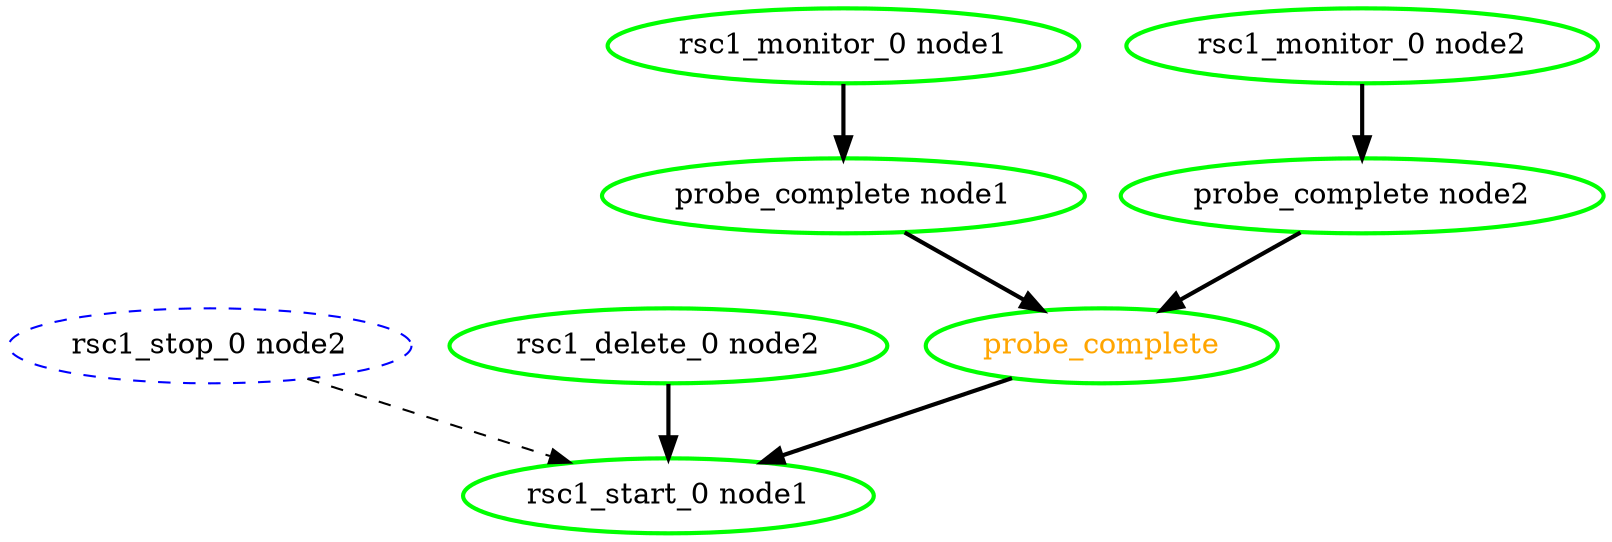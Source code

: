 digraph "g" {
	size = "30,30"
"rsc1_stop_0 node2" [ style="dashed" color="blue" fontcolor="black" ]
"rsc1_delete_0 node2" [ style=bold color="green" fontcolor="black" ]
"probe_complete" [ style=bold color="green" fontcolor="orange" ]
"probe_complete node1" [ style=bold color="green" fontcolor="black" ]
"rsc1_monitor_0 node1" [ style=bold color="green" fontcolor="black" ]
"probe_complete node2" [ style=bold color="green" fontcolor="black" ]
"rsc1_monitor_0 node2" [ style=bold color="green" fontcolor="black" ]
"rsc1_start_0 node1" [ style=bold color="green" fontcolor="black" ]
"probe_complete node1" -> "probe_complete" [ style = bold]
"probe_complete node2" -> "probe_complete" [ style = bold]
"rsc1_monitor_0 node1" -> "probe_complete node1" [ style = bold]
"rsc1_monitor_0 node2" -> "probe_complete node2" [ style = bold]
"rsc1_stop_0 node2" -> "rsc1_start_0 node1" [ style = dashed]
"rsc1_delete_0 node2" -> "rsc1_start_0 node1" [ style = bold]
"probe_complete" -> "rsc1_start_0 node1" [ style = bold]
}
